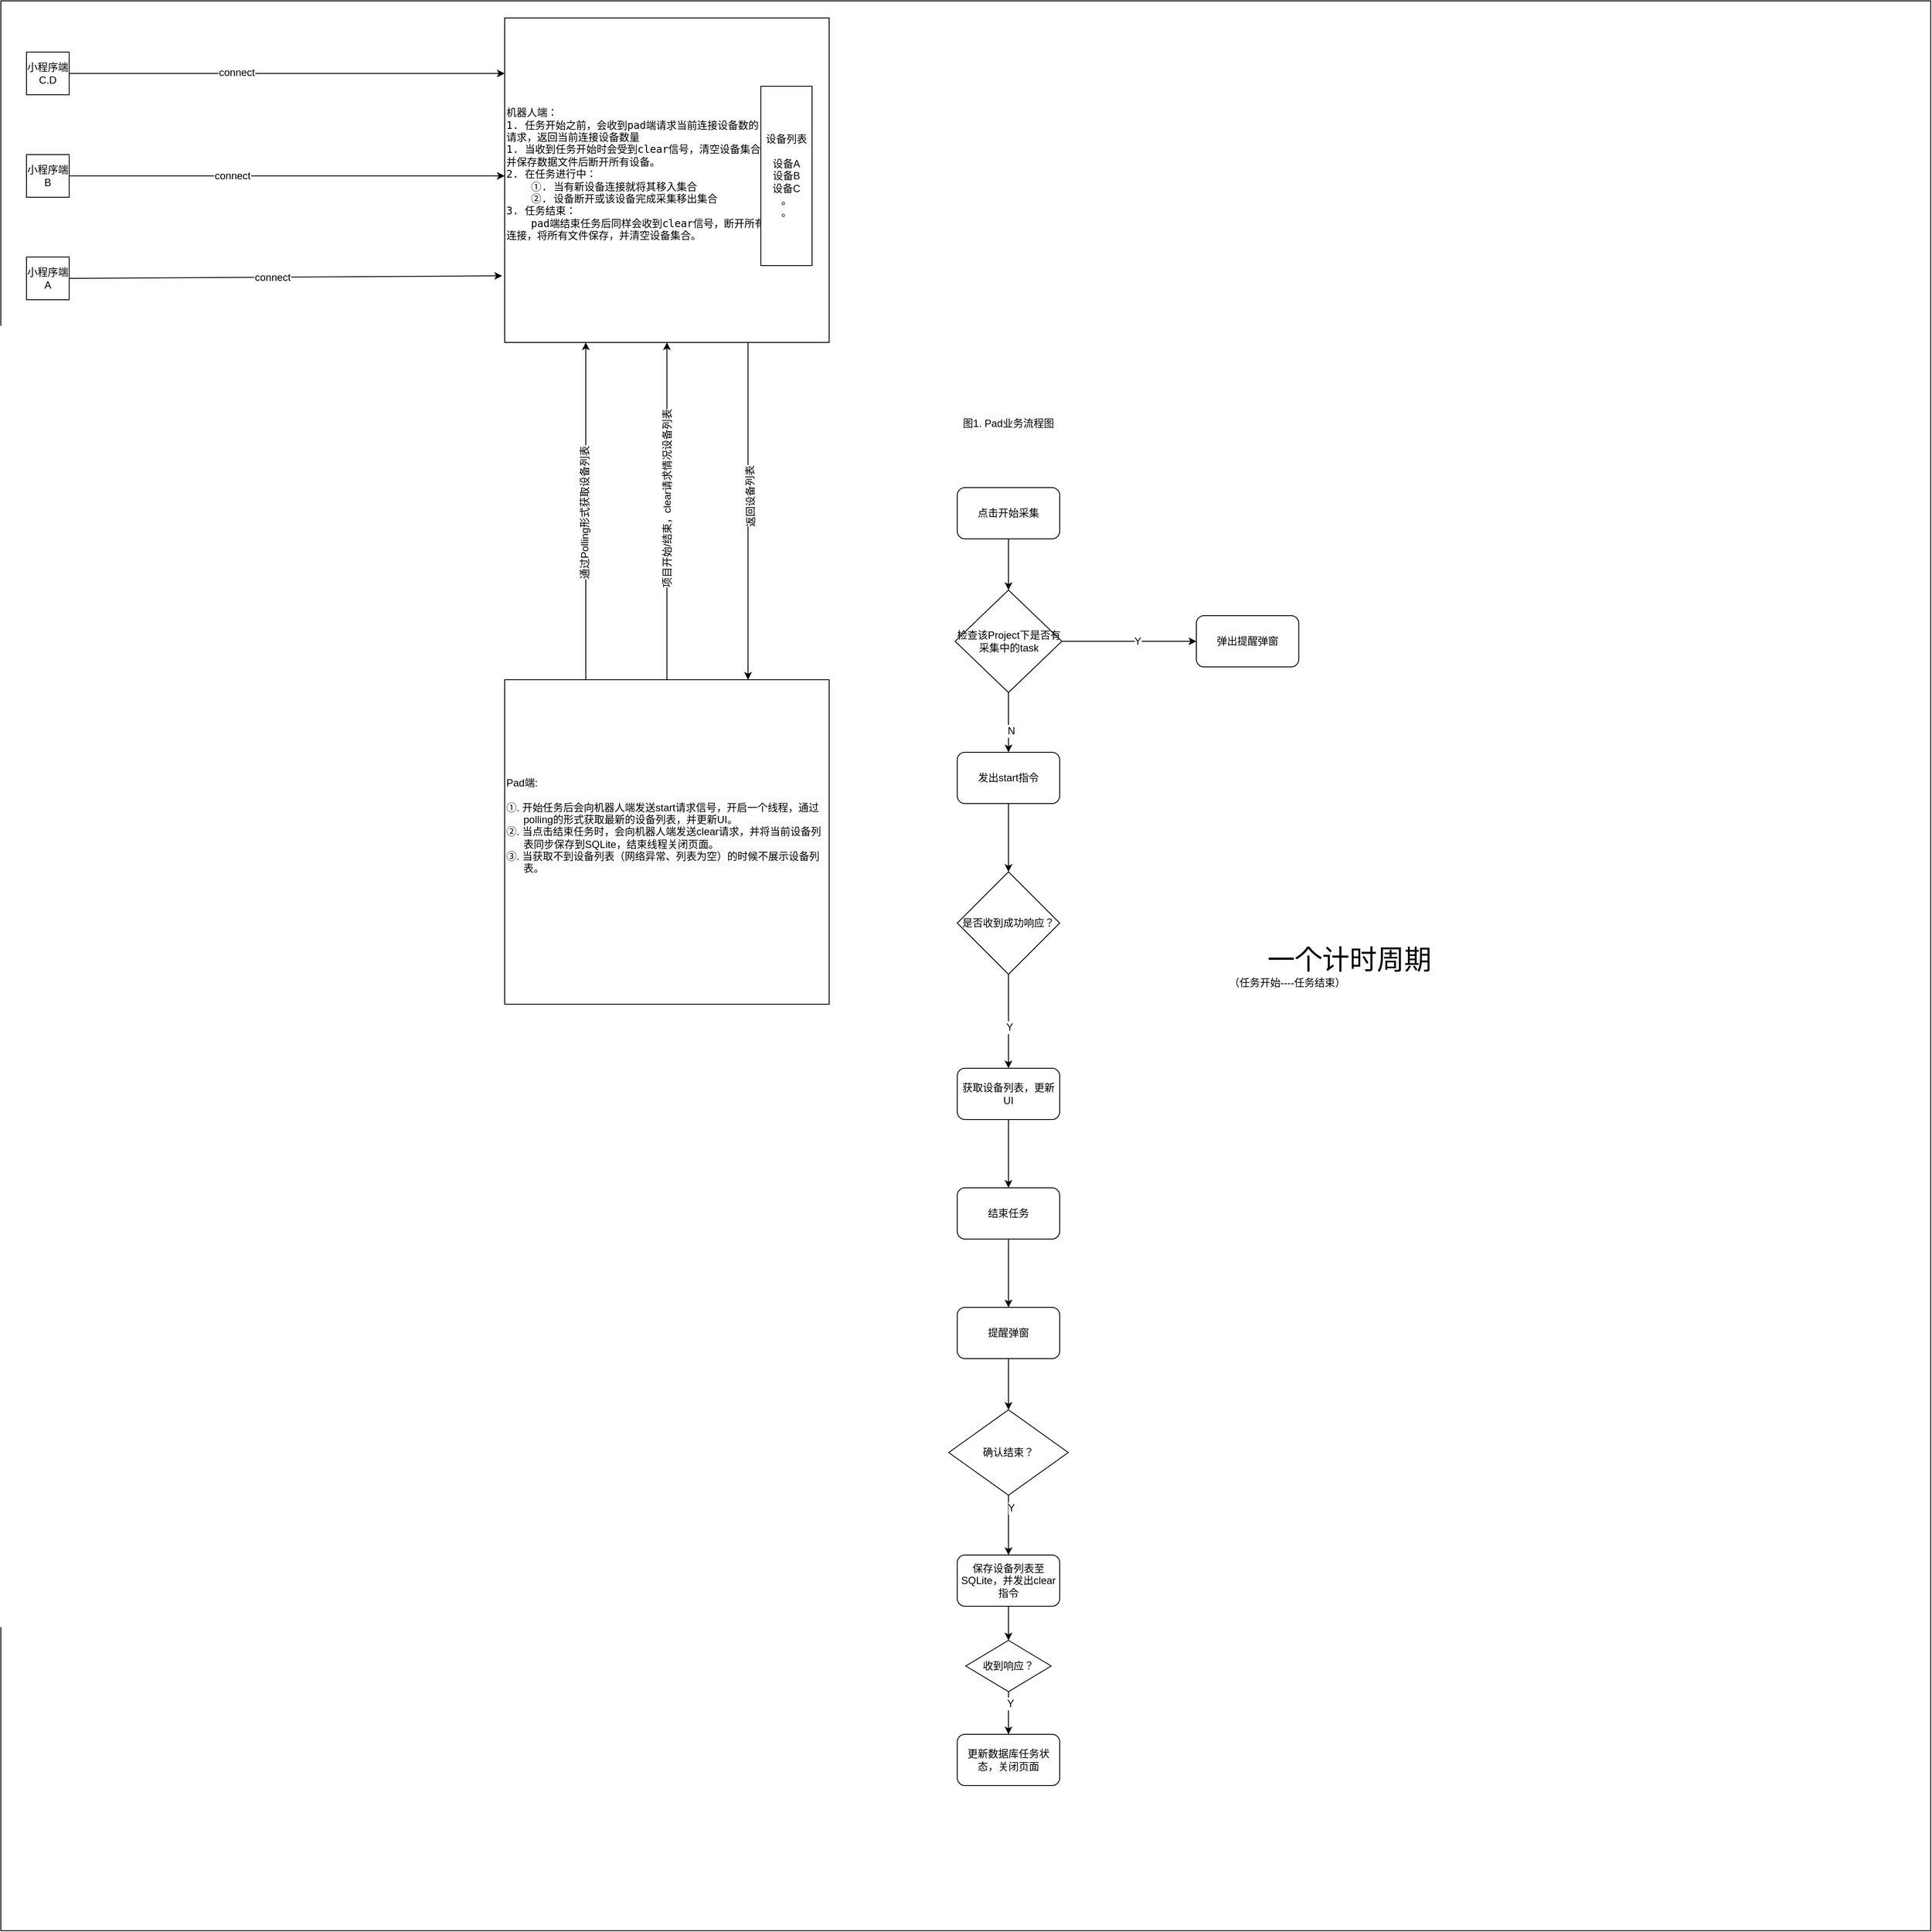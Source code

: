 <mxfile version="12.4.9" type="github">
  <diagram id="6JcPPssN7_dnTPQ_PfCE" name="Page-1">
    <mxGraphModel dx="1185" dy="594" grid="1" gridSize="10" guides="1" tooltips="1" connect="1" arrows="1" fold="1" page="1" pageScale="1" pageWidth="827" pageHeight="1169" math="0" shadow="0">
      <root>
        <mxCell id="0"/>
        <mxCell id="1" parent="0"/>
        <mxCell id="pz9_DIsgpmCVncD7zkbO-13" value="&lt;div style=&quot;text-align: center&quot;&gt;&lt;span style=&quot;font-size: 32px&quot;&gt;&amp;nbsp; &amp;nbsp; &amp;nbsp; &amp;nbsp; &amp;nbsp; &amp;nbsp; &amp;nbsp; &amp;nbsp; &amp;nbsp; &amp;nbsp; 一个计时周期&amp;nbsp; &amp;nbsp; &amp;nbsp; &amp;nbsp; &amp;nbsp; &amp;nbsp; &amp;nbsp; &amp;nbsp; &amp;nbsp; &amp;nbsp; &amp;nbsp; &amp;nbsp; &amp;nbsp; &amp;nbsp; &amp;nbsp; &amp;nbsp; &amp;nbsp; &amp;nbsp; &amp;nbsp; &amp;nbsp; &amp;nbsp; &amp;nbsp; &amp;nbsp; &amp;nbsp; &amp;nbsp; &amp;nbsp; &amp;nbsp; &amp;nbsp; &amp;nbsp; &amp;nbsp; &amp;nbsp;&lt;/span&gt;&lt;/div&gt;&lt;font style=&quot;font-size: 12px&quot;&gt;&lt;div&gt;&lt;span&gt;&amp;nbsp; &amp;nbsp; &amp;nbsp; &amp;nbsp; &amp;nbsp; &amp;nbsp; &amp;nbsp; &amp;nbsp; &amp;nbsp; &amp;nbsp; &amp;nbsp; &amp;nbsp; &amp;nbsp; &amp;nbsp; &amp;nbsp; &amp;nbsp; &amp;nbsp; &amp;nbsp; &amp;nbsp; &amp;nbsp; &amp;nbsp; &amp;nbsp; &amp;nbsp; &amp;nbsp; &amp;nbsp; &amp;nbsp; （任务开始----任务结束）&amp;nbsp; &amp;nbsp; &amp;nbsp; &amp;nbsp; &amp;nbsp; &amp;nbsp; &amp;nbsp; &amp;nbsp; &amp;nbsp; &amp;nbsp; &amp;nbsp; &amp;nbsp; &amp;nbsp; &amp;nbsp; &amp;nbsp; &amp;nbsp; &amp;nbsp; &amp;nbsp; &amp;nbsp; &amp;nbsp; &amp;nbsp; &amp;nbsp; &amp;nbsp; &amp;nbsp; &amp;nbsp; &amp;nbsp; &amp;nbsp; &amp;nbsp; &amp;nbsp; &amp;nbsp; &amp;nbsp; &amp;nbsp; &amp;nbsp; &amp;nbsp; &amp;nbsp; &amp;nbsp; &amp;nbsp; &amp;nbsp; &amp;nbsp; &amp;nbsp; &amp;nbsp; &amp;nbsp; &amp;nbsp; &amp;nbsp; &amp;nbsp; &amp;nbsp; &amp;nbsp; &amp;nbsp; &amp;nbsp; &amp;nbsp; &amp;nbsp; &amp;nbsp; &amp;nbsp; &amp;nbsp; &amp;nbsp; &amp;nbsp; &amp;nbsp; &amp;nbsp; &amp;nbsp; &amp;nbsp; &amp;nbsp; &amp;nbsp; &amp;nbsp; &amp;nbsp; &amp;nbsp; &amp;nbsp; &amp;nbsp; &amp;nbsp; &amp;nbsp; &amp;nbsp; &amp;nbsp; &amp;nbsp; &amp;nbsp; &amp;nbsp; &amp;nbsp; &amp;nbsp; &amp;nbsp; &amp;nbsp; &amp;nbsp; &amp;nbsp; &amp;nbsp; &amp;nbsp; &amp;nbsp; &amp;nbsp; &amp;nbsp; &amp;nbsp; &amp;nbsp; &amp;nbsp; &amp;nbsp; &amp;nbsp; &amp;nbsp; &amp;nbsp; &amp;nbsp; &amp;nbsp; &amp;nbsp; &amp;nbsp; &amp;nbsp; &amp;nbsp; &amp;nbsp; &amp;nbsp; &amp;nbsp; &amp;nbsp; &amp;nbsp;&lt;/span&gt;&lt;/div&gt;&lt;/font&gt;" style="whiteSpace=wrap;html=1;aspect=fixed;align=right;" parent="1" vertex="1">
          <mxGeometry x="50" y="160" width="2260" height="2260" as="geometry"/>
        </mxCell>
        <mxCell id="pz9_DIsgpmCVncD7zkbO-1" value="Pad端:&lt;br&gt;&lt;br&gt;①. 开始任务后会向机器人端发送start请求信号，开启一个线程，通过&amp;nbsp; &amp;nbsp; &amp;nbsp; &amp;nbsp; &amp;nbsp; polling的形式获取最新的设备列表，并更新UI。&lt;br&gt;②. 当点击结束任务时，会向机器人端发送clear请求，并将当前设备列&amp;nbsp; &amp;nbsp; &amp;nbsp; &amp;nbsp; 表同步保存到SQLite，结束线程关闭页面。&lt;br&gt;③. 当获取不到设备列表（网络异常、列表为空）的时候不展示设备列&amp;nbsp; &amp;nbsp; &amp;nbsp; &amp;nbsp; &amp;nbsp; 表。&lt;br&gt;&lt;pre&gt;&lt;br&gt;&lt;/pre&gt;" style="whiteSpace=wrap;html=1;aspect=fixed;align=left;" parent="1" vertex="1">
          <mxGeometry x="640" y="955" width="380" height="380" as="geometry"/>
        </mxCell>
        <mxCell id="pz9_DIsgpmCVncD7zkbO-2" value="&lt;pre&gt;&lt;span&gt;机器人端：&lt;br&gt;&lt;/span&gt;&lt;span&gt;1. 任务开始之前，会收到pad端请求当前连接设备数的&lt;br&gt;&lt;/span&gt;&lt;span&gt;请求，返回当前连接设备数量&lt;br&gt;&lt;/span&gt;&lt;span&gt;1. 当收到任务开始时会受到clear信号，清空设备集合，&lt;br&gt;&lt;/span&gt;&lt;span&gt;并保存数据文件后断开所有设备。&lt;/span&gt;&lt;span&gt;&amp;nbsp; &amp;nbsp; &amp;nbsp; &amp;nbsp; &amp;nbsp; &amp;nbsp; &amp;nbsp; &amp;nbsp;&lt;br&gt;&lt;/span&gt;&lt;span&gt;2. 在任务进行中：&lt;br&gt;&lt;/span&gt;&lt;span&gt;&amp;nbsp; &amp;nbsp; ①. 当有新设备连接就将其移入集合&lt;br&gt;&lt;/span&gt;&lt;span&gt;&amp;nbsp; &amp;nbsp; ②. 设备断开或该设备完成采集移出集合&lt;br&gt;&lt;/span&gt;&lt;span&gt;3. 任务结束：&lt;br&gt;&lt;/span&gt;&lt;span&gt;&amp;nbsp; &amp;nbsp; pad端结束任务后同样会收到clear信号，断开所有&lt;br&gt;&lt;/span&gt;&lt;span&gt;连接，将所有文件&lt;/span&gt;&lt;span&gt;保存，并清空设备集合。&lt;br&gt;&lt;/span&gt;&amp;nbsp; &amp;nbsp; &amp;nbsp; &amp;nbsp; &amp;nbsp; &amp;nbsp; &amp;nbsp; &amp;nbsp; &amp;nbsp; &amp;nbsp; &amp;nbsp;&lt;/pre&gt;" style="whiteSpace=wrap;html=1;aspect=fixed;align=left;" parent="1" vertex="1">
          <mxGeometry x="640" y="180" width="380" height="380" as="geometry"/>
        </mxCell>
        <mxCell id="pz9_DIsgpmCVncD7zkbO-3" value="小程序端A" style="whiteSpace=wrap;html=1;aspect=fixed;" parent="1" vertex="1">
          <mxGeometry x="80" y="460" width="50" height="50" as="geometry"/>
        </mxCell>
        <mxCell id="pz9_DIsgpmCVncD7zkbO-4" value="小程序端B" style="whiteSpace=wrap;html=1;aspect=fixed;" parent="1" vertex="1">
          <mxGeometry x="80" y="340" width="50" height="50" as="geometry"/>
        </mxCell>
        <mxCell id="pz9_DIsgpmCVncD7zkbO-5" value="小程序端C.D" style="whiteSpace=wrap;html=1;aspect=fixed;" parent="1" vertex="1">
          <mxGeometry x="80" y="220" width="50" height="50" as="geometry"/>
        </mxCell>
        <mxCell id="pz9_DIsgpmCVncD7zkbO-6" value="" style="endArrow=classic;html=1;exitX=1;exitY=0.5;exitDx=0;exitDy=0;" parent="1" source="pz9_DIsgpmCVncD7zkbO-3" edge="1">
          <mxGeometry width="50" height="50" relative="1" as="geometry">
            <mxPoint x="80" y="610" as="sourcePoint"/>
            <mxPoint x="637" y="482" as="targetPoint"/>
          </mxGeometry>
        </mxCell>
        <mxCell id="pz9_DIsgpmCVncD7zkbO-7" value="connect" style="text;html=1;align=center;verticalAlign=middle;resizable=0;points=[];labelBackgroundColor=#ffffff;" parent="pz9_DIsgpmCVncD7zkbO-6" vertex="1" connectable="0">
          <mxGeometry x="-0.062" relative="1" as="geometry">
            <mxPoint as="offset"/>
          </mxGeometry>
        </mxCell>
        <mxCell id="pz9_DIsgpmCVncD7zkbO-8" value="设备列表&lt;br&gt;&lt;br&gt;设备A&lt;br&gt;设备B&lt;br&gt;设备C&lt;br&gt;。&lt;br&gt;。" style="rounded=0;whiteSpace=wrap;html=1;" parent="1" vertex="1">
          <mxGeometry x="940" y="260" width="60" height="210" as="geometry"/>
        </mxCell>
        <mxCell id="pz9_DIsgpmCVncD7zkbO-9" value="" style="endArrow=classic;html=1;exitX=1;exitY=0.5;exitDx=0;exitDy=0;" parent="1" source="pz9_DIsgpmCVncD7zkbO-4" edge="1">
          <mxGeometry width="50" height="50" relative="1" as="geometry">
            <mxPoint x="80" y="790" as="sourcePoint"/>
            <mxPoint x="640" y="365" as="targetPoint"/>
          </mxGeometry>
        </mxCell>
        <mxCell id="pz9_DIsgpmCVncD7zkbO-10" value="connect" style="text;html=1;align=center;verticalAlign=middle;resizable=0;points=[];labelBackgroundColor=#ffffff;" parent="pz9_DIsgpmCVncD7zkbO-9" vertex="1" connectable="0">
          <mxGeometry x="-0.252" relative="1" as="geometry">
            <mxPoint as="offset"/>
          </mxGeometry>
        </mxCell>
        <mxCell id="pz9_DIsgpmCVncD7zkbO-11" value="" style="endArrow=classic;html=1;exitX=1;exitY=0.5;exitDx=0;exitDy=0;" parent="1" source="pz9_DIsgpmCVncD7zkbO-5" edge="1">
          <mxGeometry width="50" height="50" relative="1" as="geometry">
            <mxPoint x="80" y="790" as="sourcePoint"/>
            <mxPoint x="640" y="245" as="targetPoint"/>
          </mxGeometry>
        </mxCell>
        <mxCell id="pz9_DIsgpmCVncD7zkbO-12" value="connect" style="text;html=1;align=center;verticalAlign=middle;resizable=0;points=[];labelBackgroundColor=#ffffff;" parent="pz9_DIsgpmCVncD7zkbO-11" vertex="1" connectable="0">
          <mxGeometry x="-0.232" y="1" relative="1" as="geometry">
            <mxPoint as="offset"/>
          </mxGeometry>
        </mxCell>
        <mxCell id="pz9_DIsgpmCVncD7zkbO-14" value="" style="endArrow=classic;html=1;exitX=0.25;exitY=0;exitDx=0;exitDy=0;entryX=0.25;entryY=1;entryDx=0;entryDy=0;" parent="1" source="pz9_DIsgpmCVncD7zkbO-1" target="pz9_DIsgpmCVncD7zkbO-2" edge="1">
          <mxGeometry width="50" height="50" relative="1" as="geometry">
            <mxPoint x="200" y="935" as="sourcePoint"/>
            <mxPoint x="710" y="355" as="targetPoint"/>
          </mxGeometry>
        </mxCell>
        <mxCell id="pz9_DIsgpmCVncD7zkbO-15" value="通过Polling形式获取设备列表" style="text;html=1;align=center;verticalAlign=middle;resizable=0;points=[];labelBackgroundColor=#ffffff;rotation=-90;" parent="pz9_DIsgpmCVncD7zkbO-14" vertex="1" connectable="0">
          <mxGeometry x="0.091" y="1" relative="1" as="geometry">
            <mxPoint y="20" as="offset"/>
          </mxGeometry>
        </mxCell>
        <mxCell id="pz9_DIsgpmCVncD7zkbO-18" value="" style="endArrow=classic;html=1;entryX=0.75;entryY=0;entryDx=0;entryDy=0;exitX=0.75;exitY=1;exitDx=0;exitDy=0;" parent="1" source="pz9_DIsgpmCVncD7zkbO-2" target="pz9_DIsgpmCVncD7zkbO-1" edge="1">
          <mxGeometry width="50" height="50" relative="1" as="geometry">
            <mxPoint x="200" y="935" as="sourcePoint"/>
            <mxPoint x="250" y="885" as="targetPoint"/>
          </mxGeometry>
        </mxCell>
        <mxCell id="pz9_DIsgpmCVncD7zkbO-19" value="返回设备列表" style="text;html=1;align=center;verticalAlign=middle;resizable=0;points=[];labelBackgroundColor=#ffffff;rotation=-91;" parent="pz9_DIsgpmCVncD7zkbO-18" vertex="1" connectable="0">
          <mxGeometry x="-0.085" y="3" relative="1" as="geometry">
            <mxPoint as="offset"/>
          </mxGeometry>
        </mxCell>
        <mxCell id="pz9_DIsgpmCVncD7zkbO-20" value="" style="endArrow=classic;html=1;exitX=0.5;exitY=0;exitDx=0;exitDy=0;entryX=0.5;entryY=1;entryDx=0;entryDy=0;" parent="1" source="pz9_DIsgpmCVncD7zkbO-1" target="pz9_DIsgpmCVncD7zkbO-2" edge="1">
          <mxGeometry width="50" height="50" relative="1" as="geometry">
            <mxPoint x="200" y="935" as="sourcePoint"/>
            <mxPoint x="250" y="885" as="targetPoint"/>
          </mxGeometry>
        </mxCell>
        <mxCell id="pz9_DIsgpmCVncD7zkbO-21" value="项目开始/结束，clear请求情况设备列表" style="text;html=1;align=center;verticalAlign=middle;resizable=0;points=[];labelBackgroundColor=#ffffff;rotation=-90;" parent="pz9_DIsgpmCVncD7zkbO-20" vertex="1" connectable="0">
          <mxGeometry x="0.073" relative="1" as="geometry">
            <mxPoint as="offset"/>
          </mxGeometry>
        </mxCell>
        <mxCell id="qgy443AdOzp0i3yo5PtH-3" value="点击开始采集" style="rounded=1;whiteSpace=wrap;html=1;" vertex="1" parent="1">
          <mxGeometry x="1170" y="730" width="120" height="60" as="geometry"/>
        </mxCell>
        <mxCell id="qgy443AdOzp0i3yo5PtH-4" value="图1. Pad业务流程图" style="rounded=0;whiteSpace=wrap;html=1;strokeColor=#FFFFFF;" vertex="1" parent="1">
          <mxGeometry x="1125" y="640" width="210" height="30" as="geometry"/>
        </mxCell>
        <mxCell id="qgy443AdOzp0i3yo5PtH-6" value="发出start指令" style="rounded=1;whiteSpace=wrap;html=1;" vertex="1" parent="1">
          <mxGeometry x="1170" y="1040" width="120" height="60" as="geometry"/>
        </mxCell>
        <mxCell id="qgy443AdOzp0i3yo5PtH-8" value="" style="endArrow=classic;html=1;exitX=0.5;exitY=1;exitDx=0;exitDy=0;" edge="1" parent="1" source="qgy443AdOzp0i3yo5PtH-3">
          <mxGeometry width="50" height="50" relative="1" as="geometry">
            <mxPoint x="1229" y="671" as="sourcePoint"/>
            <mxPoint x="1230" y="850" as="targetPoint"/>
          </mxGeometry>
        </mxCell>
        <mxCell id="qgy443AdOzp0i3yo5PtH-9" value="" style="endArrow=classic;html=1;exitX=0.5;exitY=1;exitDx=0;exitDy=0;entryX=0.5;entryY=0;entryDx=0;entryDy=0;" edge="1" parent="1" source="qgy443AdOzp0i3yo5PtH-18" target="qgy443AdOzp0i3yo5PtH-6">
          <mxGeometry width="50" height="50" relative="1" as="geometry">
            <mxPoint x="1230" y="910" as="sourcePoint"/>
            <mxPoint x="1380" y="950" as="targetPoint"/>
          </mxGeometry>
        </mxCell>
        <mxCell id="qgy443AdOzp0i3yo5PtH-10" value="N" style="text;html=1;align=center;verticalAlign=middle;resizable=0;points=[];labelBackgroundColor=#ffffff;" vertex="1" connectable="0" parent="qgy443AdOzp0i3yo5PtH-9">
          <mxGeometry x="0.275" y="3" relative="1" as="geometry">
            <mxPoint as="offset"/>
          </mxGeometry>
        </mxCell>
        <mxCell id="qgy443AdOzp0i3yo5PtH-11" value="弹出提醒弹窗" style="rounded=1;whiteSpace=wrap;html=1;" vertex="1" parent="1">
          <mxGeometry x="1450" y="880" width="120" height="60" as="geometry"/>
        </mxCell>
        <mxCell id="qgy443AdOzp0i3yo5PtH-12" value="" style="endArrow=classic;html=1;exitX=1;exitY=0.5;exitDx=0;exitDy=0;" edge="1" parent="1" source="qgy443AdOzp0i3yo5PtH-18" target="qgy443AdOzp0i3yo5PtH-11">
          <mxGeometry width="50" height="50" relative="1" as="geometry">
            <mxPoint x="1290" y="880" as="sourcePoint"/>
            <mxPoint x="1380" y="910" as="targetPoint"/>
            <Array as="points"/>
          </mxGeometry>
        </mxCell>
        <mxCell id="qgy443AdOzp0i3yo5PtH-13" value="Y" style="text;html=1;align=center;verticalAlign=middle;resizable=0;points=[];labelBackgroundColor=#ffffff;" vertex="1" connectable="0" parent="qgy443AdOzp0i3yo5PtH-12">
          <mxGeometry x="0.115" relative="1" as="geometry">
            <mxPoint as="offset"/>
          </mxGeometry>
        </mxCell>
        <mxCell id="qgy443AdOzp0i3yo5PtH-14" value="是否收到成功响应？" style="rhombus;whiteSpace=wrap;html=1;" vertex="1" parent="1">
          <mxGeometry x="1170" y="1180" width="120" height="120" as="geometry"/>
        </mxCell>
        <mxCell id="qgy443AdOzp0i3yo5PtH-15" value="" style="endArrow=classic;html=1;exitX=0.5;exitY=1;exitDx=0;exitDy=0;entryX=0.5;entryY=0;entryDx=0;entryDy=0;" edge="1" parent="1" source="qgy443AdOzp0i3yo5PtH-6" target="qgy443AdOzp0i3yo5PtH-14">
          <mxGeometry width="50" height="50" relative="1" as="geometry">
            <mxPoint x="1350" y="1110" as="sourcePoint"/>
            <mxPoint x="1400" y="1060" as="targetPoint"/>
          </mxGeometry>
        </mxCell>
        <mxCell id="qgy443AdOzp0i3yo5PtH-18" value="&lt;span style=&quot;white-space: normal&quot;&gt;检查该Project下是否有采集中的task&lt;/span&gt;" style="rhombus;whiteSpace=wrap;html=1;" vertex="1" parent="1">
          <mxGeometry x="1167.5" y="850" width="125" height="120" as="geometry"/>
        </mxCell>
        <mxCell id="qgy443AdOzp0i3yo5PtH-22" value="获取设备列表，更新&lt;br&gt;UI" style="rounded=1;whiteSpace=wrap;html=1;" vertex="1" parent="1">
          <mxGeometry x="1170" y="1410" width="120" height="60" as="geometry"/>
        </mxCell>
        <mxCell id="qgy443AdOzp0i3yo5PtH-23" value="" style="endArrow=classic;html=1;exitX=0.5;exitY=1;exitDx=0;exitDy=0;" edge="1" parent="1" source="qgy443AdOzp0i3yo5PtH-14" target="qgy443AdOzp0i3yo5PtH-22">
          <mxGeometry width="50" height="50" relative="1" as="geometry">
            <mxPoint x="1120" y="1370" as="sourcePoint"/>
            <mxPoint x="1170" y="1320" as="targetPoint"/>
          </mxGeometry>
        </mxCell>
        <mxCell id="qgy443AdOzp0i3yo5PtH-24" value="Y" style="text;html=1;align=center;verticalAlign=middle;resizable=0;points=[];labelBackgroundColor=#ffffff;" vertex="1" connectable="0" parent="qgy443AdOzp0i3yo5PtH-23">
          <mxGeometry x="0.118" y="1" relative="1" as="geometry">
            <mxPoint as="offset"/>
          </mxGeometry>
        </mxCell>
        <mxCell id="qgy443AdOzp0i3yo5PtH-25" value="结束任务" style="rounded=1;whiteSpace=wrap;html=1;strokeColor=#000000;" vertex="1" parent="1">
          <mxGeometry x="1170" y="1550" width="120" height="60" as="geometry"/>
        </mxCell>
        <mxCell id="qgy443AdOzp0i3yo5PtH-26" value="" style="endArrow=classic;html=1;exitX=0.5;exitY=1;exitDx=0;exitDy=0;" edge="1" parent="1" source="qgy443AdOzp0i3yo5PtH-22" target="qgy443AdOzp0i3yo5PtH-25">
          <mxGeometry width="50" height="50" relative="1" as="geometry">
            <mxPoint x="890" y="1590" as="sourcePoint"/>
            <mxPoint x="940" y="1540" as="targetPoint"/>
          </mxGeometry>
        </mxCell>
        <mxCell id="qgy443AdOzp0i3yo5PtH-27" value="提醒弹窗" style="rounded=1;whiteSpace=wrap;html=1;strokeColor=#000000;" vertex="1" parent="1">
          <mxGeometry x="1170" y="1690" width="120" height="60" as="geometry"/>
        </mxCell>
        <mxCell id="qgy443AdOzp0i3yo5PtH-28" value="" style="endArrow=classic;html=1;exitX=0.5;exitY=1;exitDx=0;exitDy=0;" edge="1" parent="1" source="qgy443AdOzp0i3yo5PtH-25" target="qgy443AdOzp0i3yo5PtH-27">
          <mxGeometry width="50" height="50" relative="1" as="geometry">
            <mxPoint x="880" y="1700" as="sourcePoint"/>
            <mxPoint x="930" y="1650" as="targetPoint"/>
          </mxGeometry>
        </mxCell>
        <mxCell id="qgy443AdOzp0i3yo5PtH-29" value="确认结束？" style="rhombus;whiteSpace=wrap;html=1;strokeColor=#000000;" vertex="1" parent="1">
          <mxGeometry x="1160" y="1810" width="140" height="100" as="geometry"/>
        </mxCell>
        <mxCell id="qgy443AdOzp0i3yo5PtH-30" value="" style="endArrow=classic;html=1;exitX=0.5;exitY=1;exitDx=0;exitDy=0;entryX=0.5;entryY=0;entryDx=0;entryDy=0;" edge="1" parent="1" source="qgy443AdOzp0i3yo5PtH-27" target="qgy443AdOzp0i3yo5PtH-29">
          <mxGeometry width="50" height="50" relative="1" as="geometry">
            <mxPoint x="950" y="1850" as="sourcePoint"/>
            <mxPoint x="1000" y="1800" as="targetPoint"/>
          </mxGeometry>
        </mxCell>
        <mxCell id="qgy443AdOzp0i3yo5PtH-31" value="" style="endArrow=classic;html=1;exitX=0.5;exitY=1;exitDx=0;exitDy=0;entryX=0.5;entryY=0;entryDx=0;entryDy=0;" edge="1" parent="1" source="qgy443AdOzp0i3yo5PtH-29" target="qgy443AdOzp0i3yo5PtH-32">
          <mxGeometry width="50" height="50" relative="1" as="geometry">
            <mxPoint x="870" y="1980" as="sourcePoint"/>
            <mxPoint x="920" y="1930" as="targetPoint"/>
            <Array as="points"/>
          </mxGeometry>
        </mxCell>
        <mxCell id="qgy443AdOzp0i3yo5PtH-33" value="Y" style="text;html=1;align=center;verticalAlign=middle;resizable=0;points=[];labelBackgroundColor=#ffffff;" vertex="1" connectable="0" parent="qgy443AdOzp0i3yo5PtH-31">
          <mxGeometry x="-0.567" y="3" relative="1" as="geometry">
            <mxPoint as="offset"/>
          </mxGeometry>
        </mxCell>
        <mxCell id="qgy443AdOzp0i3yo5PtH-32" value="保存设备列表至SQLite，并发出clear指令" style="rounded=1;whiteSpace=wrap;html=1;strokeColor=#000000;" vertex="1" parent="1">
          <mxGeometry x="1170" y="1980" width="120" height="60" as="geometry"/>
        </mxCell>
        <mxCell id="qgy443AdOzp0i3yo5PtH-34" value="收到响应？" style="rhombus;whiteSpace=wrap;html=1;strokeColor=#000000;" vertex="1" parent="1">
          <mxGeometry x="1180" y="2080" width="100" height="60" as="geometry"/>
        </mxCell>
        <mxCell id="qgy443AdOzp0i3yo5PtH-35" value="" style="endArrow=classic;html=1;exitX=0.5;exitY=1;exitDx=0;exitDy=0;" edge="1" parent="1" source="qgy443AdOzp0i3yo5PtH-32" target="qgy443AdOzp0i3yo5PtH-34">
          <mxGeometry width="50" height="50" relative="1" as="geometry">
            <mxPoint x="1070" y="2120" as="sourcePoint"/>
            <mxPoint x="1120" y="2070" as="targetPoint"/>
          </mxGeometry>
        </mxCell>
        <mxCell id="qgy443AdOzp0i3yo5PtH-36" value="更新数据库任务状态，关闭页面" style="rounded=1;whiteSpace=wrap;html=1;strokeColor=#000000;" vertex="1" parent="1">
          <mxGeometry x="1170" y="2190" width="120" height="60" as="geometry"/>
        </mxCell>
        <mxCell id="qgy443AdOzp0i3yo5PtH-37" value="" style="endArrow=classic;html=1;exitX=0.5;exitY=1;exitDx=0;exitDy=0;" edge="1" parent="1" source="qgy443AdOzp0i3yo5PtH-34" target="qgy443AdOzp0i3yo5PtH-36">
          <mxGeometry width="50" height="50" relative="1" as="geometry">
            <mxPoint x="920" y="2170" as="sourcePoint"/>
            <mxPoint x="970" y="2120" as="targetPoint"/>
          </mxGeometry>
        </mxCell>
        <mxCell id="qgy443AdOzp0i3yo5PtH-38" value="Y" style="text;html=1;align=center;verticalAlign=middle;resizable=0;points=[];labelBackgroundColor=#ffffff;" vertex="1" connectable="0" parent="qgy443AdOzp0i3yo5PtH-37">
          <mxGeometry x="-0.46" y="2" relative="1" as="geometry">
            <mxPoint as="offset"/>
          </mxGeometry>
        </mxCell>
      </root>
    </mxGraphModel>
  </diagram>
</mxfile>
